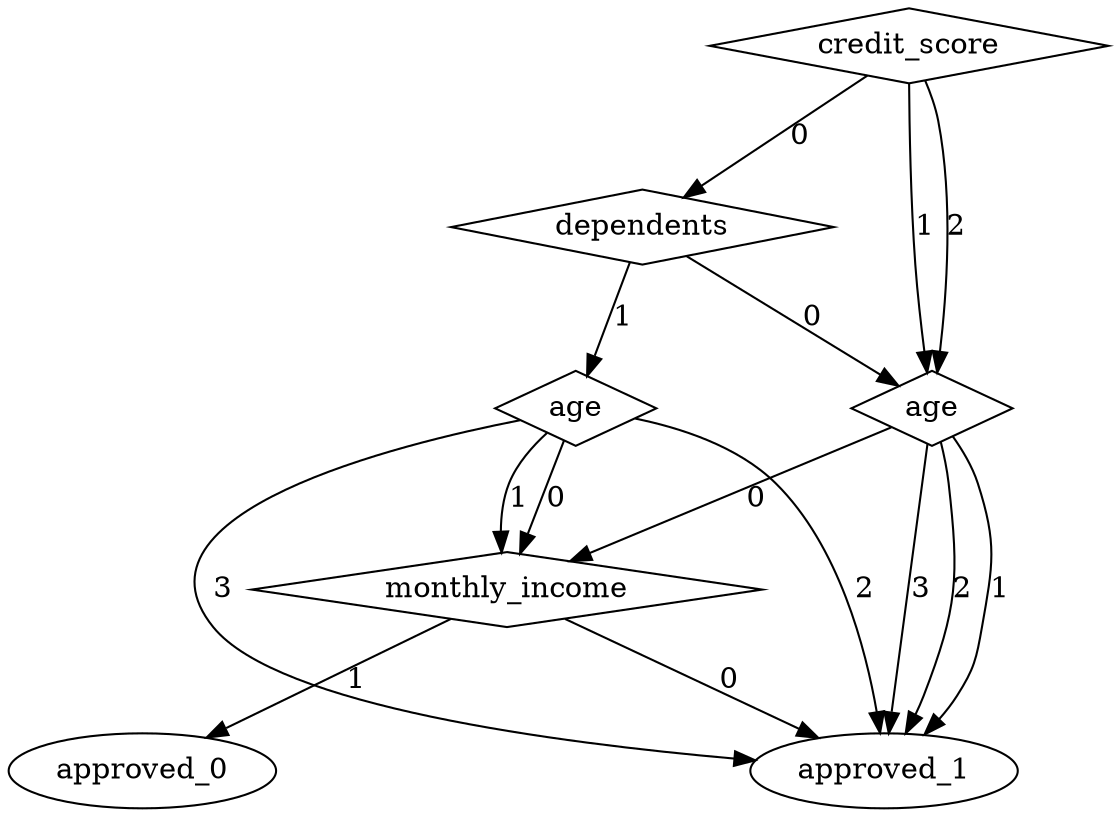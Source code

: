 digraph {
node [label=approved_0,style=""] approved_0
node [label=approved_1,style=""] approved_1
node [label=approved_1,style=""] approved_1
node [label=approved_1,style=""] approved_1
node [label=approved_1,style=""] approved_1
node [label=approved_1,style=""] approved_1
node [label=approved_1,style=""] approved_1
node [label=monthly_income,shape="diamond",style=""] 4
node [label=age,shape="diamond",style=""] 3
node [label=age,shape="diamond",style=""] 2
node [label=dependents,shape="diamond",style=""] 1
node [label=credit_score,shape="diamond",style=""] 0

4 -> approved_0 [label="1"]
4 -> approved_1 [label="0"]
3 -> approved_1 [label="3"]
3 -> approved_1 [label="2"]
3 -> 4 [label="1"]
3 -> 4 [label="0"]
2 -> approved_1 [label="3"]
2 -> approved_1 [label="2"]
2 -> approved_1 [label="1"]
2 -> 4 [label="0"]
1 -> 3 [label="1"]
1 -> 2 [label="0"]
0 -> 2 [label="2"]
0 -> 2 [label="1"]
0 -> 1 [label="0"]
}